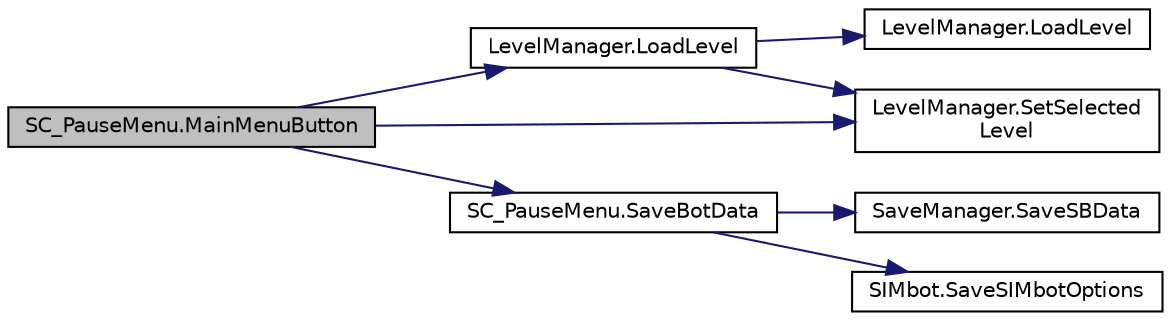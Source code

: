 digraph "SC_PauseMenu.MainMenuButton"
{
 // LATEX_PDF_SIZE
  edge [fontname="Helvetica",fontsize="10",labelfontname="Helvetica",labelfontsize="10"];
  node [fontname="Helvetica",fontsize="10",shape=record];
  rankdir="LR";
  Node1 [label="SC_PauseMenu.MainMenuButton",height=0.2,width=0.4,color="black", fillcolor="grey75", style="filled", fontcolor="black",tooltip=" "];
  Node1 -> Node2 [color="midnightblue",fontsize="10",style="solid",fontname="Helvetica"];
  Node2 [label="LevelManager.LoadLevel",height=0.2,width=0.4,color="black", fillcolor="white", style="filled",URL="$class_level_manager.html#ad11d7d7b17b4455e458996edadd2f050",tooltip="This method sets the selected level to the given level number."];
  Node2 -> Node3 [color="midnightblue",fontsize="10",style="solid",fontname="Helvetica"];
  Node3 [label="LevelManager.LoadLevel",height=0.2,width=0.4,color="black", fillcolor="white", style="filled",URL="$class_level_manager.html#ab7f3deff41b4b12e1e325ef16d873e0e",tooltip="Load a scene with the current level number."];
  Node2 -> Node4 [color="midnightblue",fontsize="10",style="solid",fontname="Helvetica"];
  Node4 [label="LevelManager.SetSelected\lLevel",height=0.2,width=0.4,color="black", fillcolor="white", style="filled",URL="$class_level_manager.html#a82e768e05ac43cfcff7572ac42aef205",tooltip="This method changes the point's location to the given coordinates."];
  Node1 -> Node5 [color="midnightblue",fontsize="10",style="solid",fontname="Helvetica"];
  Node5 [label="SC_PauseMenu.SaveBotData",height=0.2,width=0.4,color="black", fillcolor="white", style="filled",URL="$class_s_c___pause_menu.html#a12587df5a4e760ce3930546351749c67",tooltip=" "];
  Node5 -> Node6 [color="midnightblue",fontsize="10",style="solid",fontname="Helvetica"];
  Node6 [label="SaveManager.SaveSBData",height=0.2,width=0.4,color="black", fillcolor="white", style="filled",URL="$class_save_manager.html#a0d3dda4dbe1cfc3b1052cc6dd29db42a",tooltip="Save the data on the SIMbot to a file."];
  Node5 -> Node7 [color="midnightblue",fontsize="10",style="solid",fontname="Helvetica"];
  Node7 [label="SIMbot.SaveSIMbotOptions",height=0.2,width=0.4,color="black", fillcolor="white", style="filled",URL="$class_s_i_mbot.html#a4f610c5c0cbee05e6eccc3c55d5a42ab",tooltip=" "];
  Node1 -> Node4 [color="midnightblue",fontsize="10",style="solid",fontname="Helvetica"];
}
